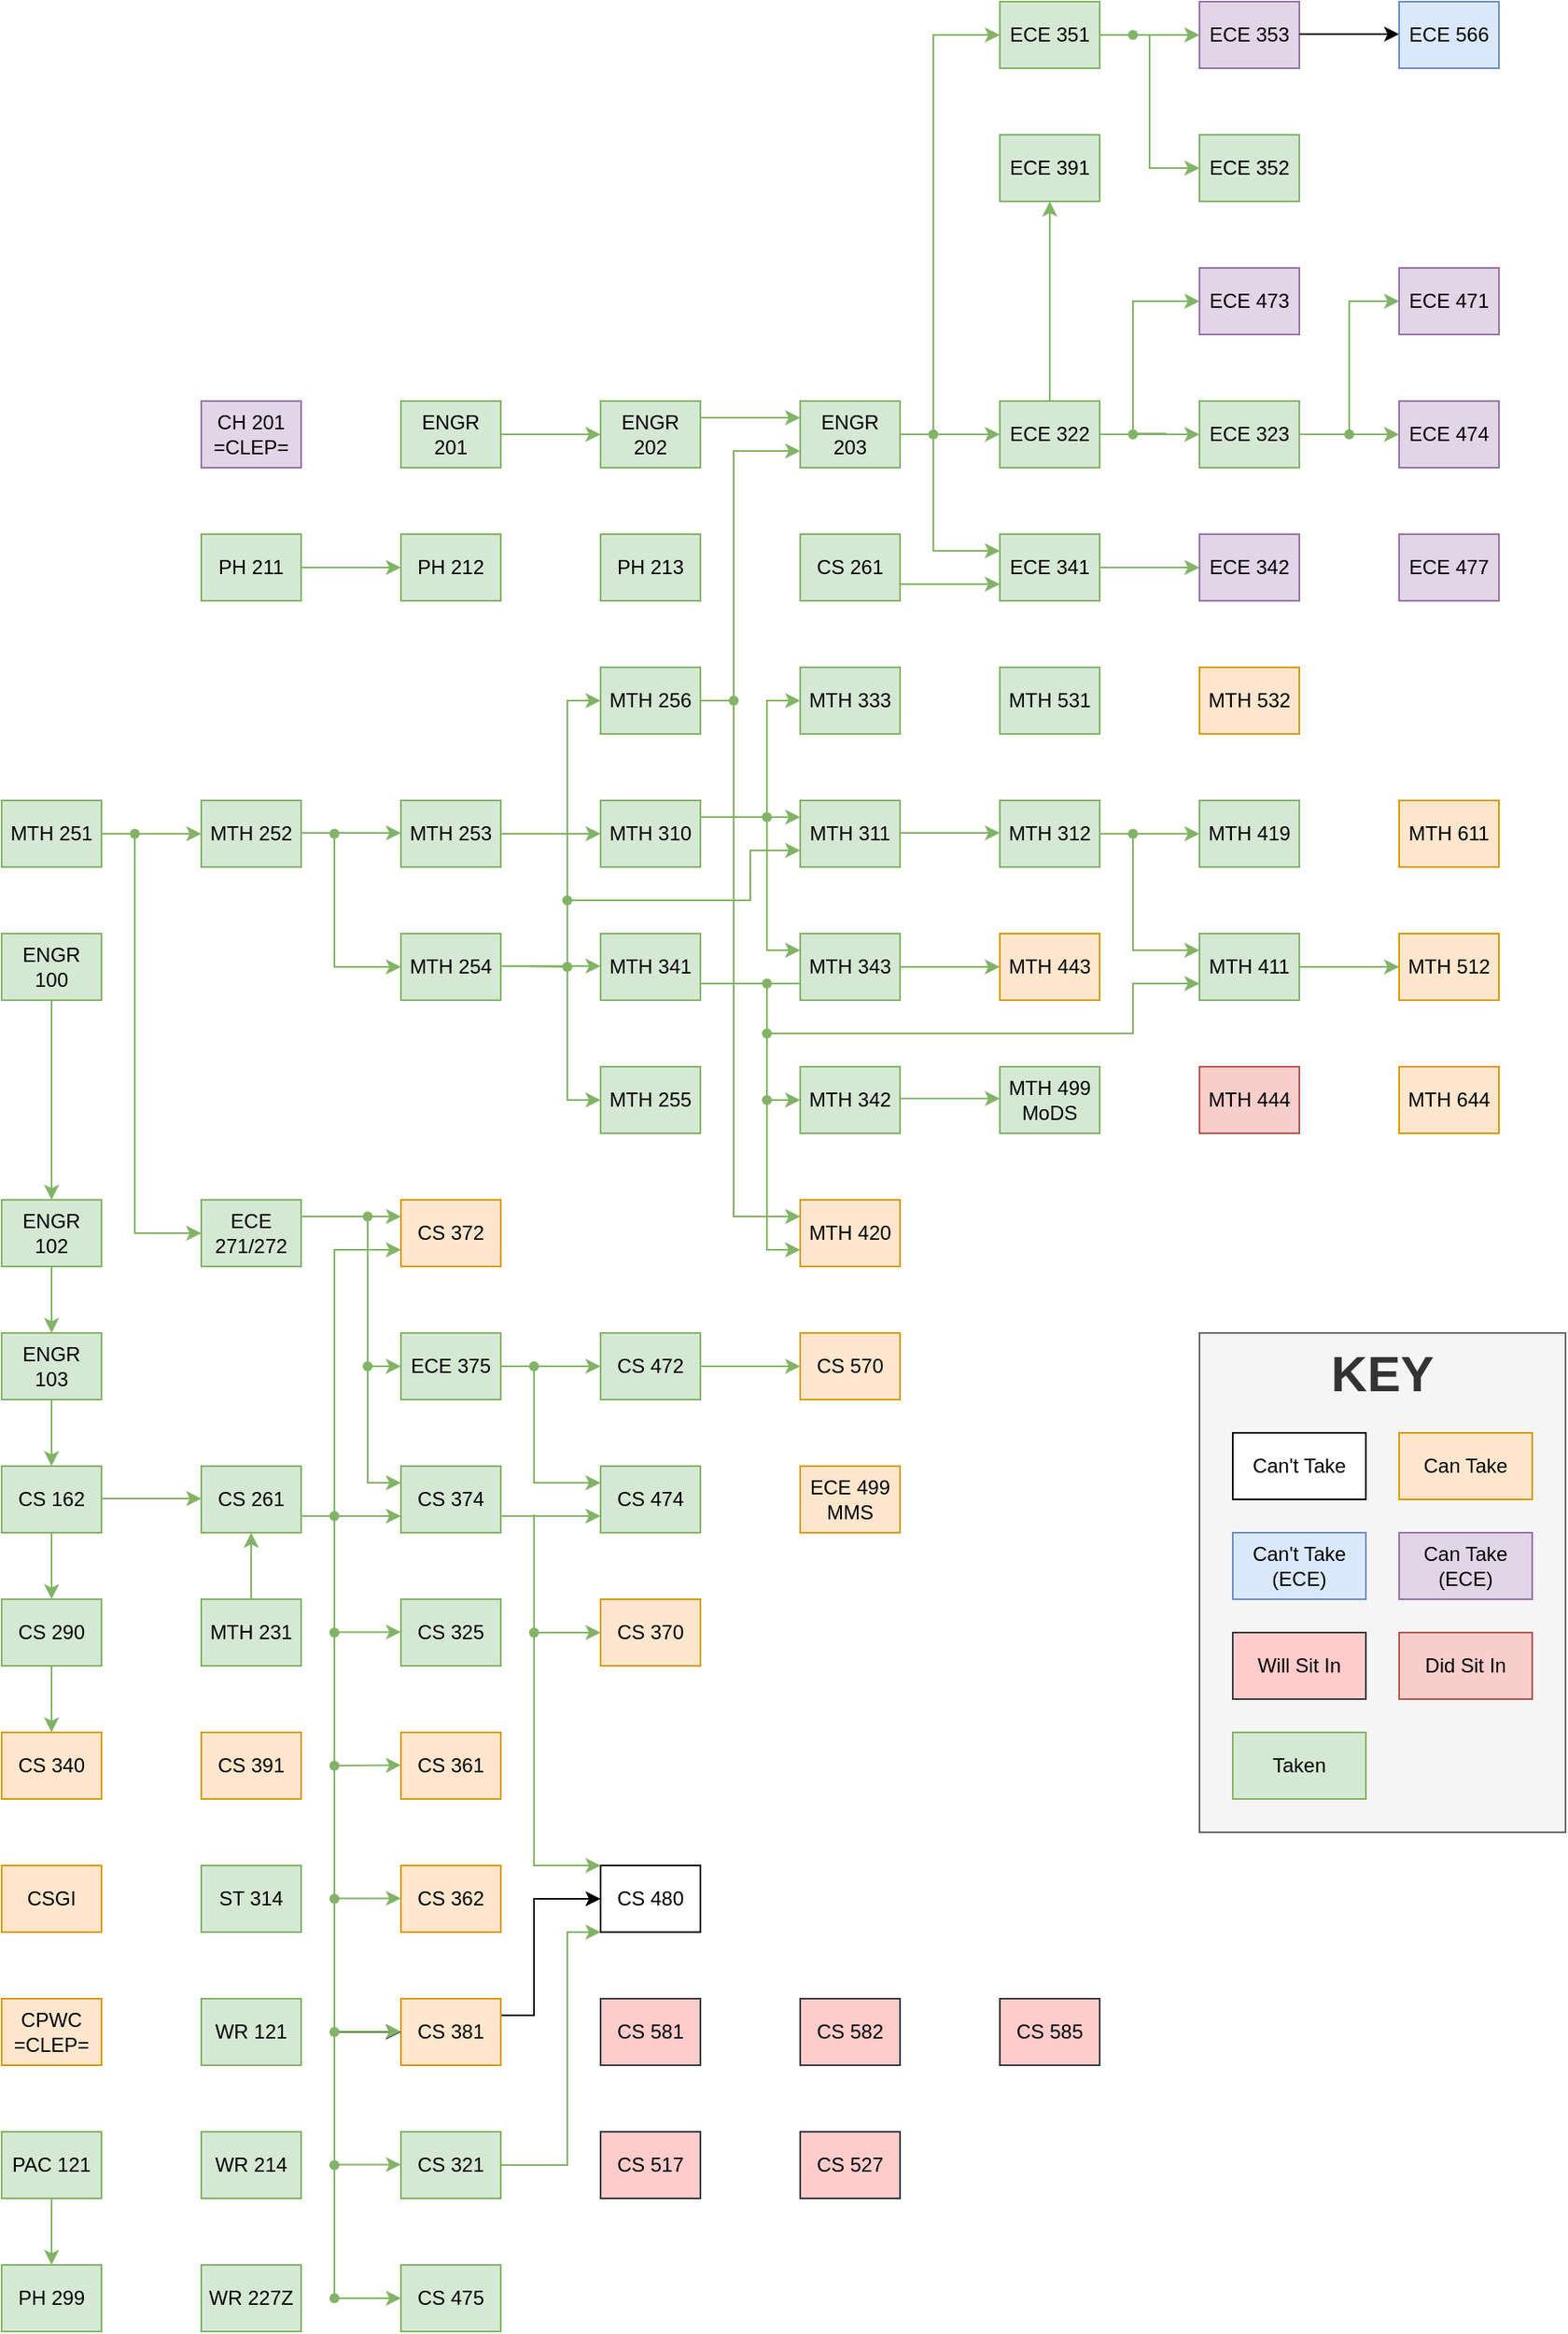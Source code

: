 <mxfile version="28.1.0">
  <diagram name="Page-1" id="l0oU_ryDuvMcpJFFtoJs">
    <mxGraphModel dx="1402" dy="1870" grid="1" gridSize="10" guides="1" tooltips="1" connect="1" arrows="1" fold="1" page="1" pageScale="1" pageWidth="850" pageHeight="1100" math="0" shadow="0">
      <root>
        <mxCell id="0" />
        <mxCell id="1" parent="0" />
        <mxCell id="pHll5_dqEuGhhgP8Clkl-1" value="" style="edgeStyle=orthogonalEdgeStyle;rounded=0;orthogonalLoop=1;jettySize=auto;html=1;fillColor=#d5e8d4;strokeColor=#82b366;" parent="1" source="pHll5_dqEuGhhgP8Clkl-2" target="pHll5_dqEuGhhgP8Clkl-41" edge="1">
          <mxGeometry relative="1" as="geometry" />
        </mxCell>
        <mxCell id="pHll5_dqEuGhhgP8Clkl-2" value="CS 162" style="rounded=0;whiteSpace=wrap;html=1;fillColor=#d5e8d4;strokeColor=#82b366;" parent="1" vertex="1">
          <mxGeometry x="120" y="560" width="60" height="40" as="geometry" />
        </mxCell>
        <mxCell id="iYZ-YPoj_P_hw6EcaEx9-25" style="edgeStyle=orthogonalEdgeStyle;rounded=0;orthogonalLoop=1;jettySize=auto;html=1;exitX=1;exitY=0.25;exitDx=0;exitDy=0;entryX=0;entryY=0.25;entryDx=0;entryDy=0;fillColor=#d5e8d4;strokeColor=#82b366;" parent="1" source="pHll5_dqEuGhhgP8Clkl-4" target="pHll5_dqEuGhhgP8Clkl-59" edge="1">
          <mxGeometry relative="1" as="geometry">
            <mxPoint x="310" y="370" as="targetPoint" />
            <Array as="points">
              <mxPoint x="310" y="410" />
              <mxPoint x="310" y="410" />
            </Array>
          </mxGeometry>
        </mxCell>
        <mxCell id="pHll5_dqEuGhhgP8Clkl-4" value="ECE 271/272" style="rounded=0;whiteSpace=wrap;html=1;fillColor=#d5e8d4;strokeColor=#82b366;" parent="1" vertex="1">
          <mxGeometry x="240" y="400" width="60" height="40" as="geometry" />
        </mxCell>
        <mxCell id="pHll5_dqEuGhhgP8Clkl-5" value="MTH 253" style="rounded=0;whiteSpace=wrap;html=1;fillColor=#d5e8d4;strokeColor=#82b366;" parent="1" vertex="1">
          <mxGeometry x="360" y="160" width="60" height="40" as="geometry" />
        </mxCell>
        <mxCell id="pHll5_dqEuGhhgP8Clkl-6" value="MTH 252" style="rounded=0;whiteSpace=wrap;html=1;fillColor=#d5e8d4;strokeColor=#82b366;" parent="1" vertex="1">
          <mxGeometry x="240" y="160" width="60" height="40" as="geometry" />
        </mxCell>
        <mxCell id="pHll5_dqEuGhhgP8Clkl-7" value="MTH 251" style="rounded=0;whiteSpace=wrap;html=1;fillColor=#d5e8d4;strokeColor=#82b366;" parent="1" vertex="1">
          <mxGeometry x="120" y="160" width="60" height="40" as="geometry" />
        </mxCell>
        <mxCell id="pHll5_dqEuGhhgP8Clkl-8" value="MTH 254" style="rounded=0;whiteSpace=wrap;html=1;fillColor=#d5e8d4;strokeColor=#82b366;" parent="1" vertex="1">
          <mxGeometry x="360" y="240" width="60" height="40" as="geometry" />
        </mxCell>
        <mxCell id="pHll5_dqEuGhhgP8Clkl-9" value="MTH 255" style="rounded=0;whiteSpace=wrap;html=1;fillColor=#d5e8d4;strokeColor=#82b366;" parent="1" vertex="1">
          <mxGeometry x="480" y="320" width="60" height="40" as="geometry" />
        </mxCell>
        <mxCell id="pHll5_dqEuGhhgP8Clkl-10" value="" style="edgeStyle=orthogonalEdgeStyle;rounded=0;orthogonalLoop=1;jettySize=auto;html=1;fillColor=#d5e8d4;strokeColor=#82b366;" parent="1" source="pHll5_dqEuGhhgP8Clkl-11" target="pHll5_dqEuGhhgP8Clkl-95" edge="1">
          <mxGeometry relative="1" as="geometry" />
        </mxCell>
        <mxCell id="pHll5_dqEuGhhgP8Clkl-11" value="&lt;div&gt;PH 211&lt;/div&gt;" style="rounded=0;whiteSpace=wrap;html=1;fillColor=#d5e8d4;strokeColor=#82b366;" parent="1" vertex="1">
          <mxGeometry x="240" width="60" height="40" as="geometry" />
        </mxCell>
        <mxCell id="pHll5_dqEuGhhgP8Clkl-12" value="&lt;div&gt;MTH 311&lt;/div&gt;" style="rounded=0;whiteSpace=wrap;html=1;fillColor=#d5e8d4;strokeColor=#82b366;" parent="1" vertex="1">
          <mxGeometry x="600" y="160" width="60" height="40" as="geometry" />
        </mxCell>
        <mxCell id="pHll5_dqEuGhhgP8Clkl-13" value="MTH 310" style="rounded=0;whiteSpace=wrap;html=1;fillColor=#d5e8d4;strokeColor=#82b366;" parent="1" vertex="1">
          <mxGeometry x="480" y="160" width="60" height="40" as="geometry" />
        </mxCell>
        <mxCell id="pHll5_dqEuGhhgP8Clkl-14" value="" style="edgeStyle=orthogonalEdgeStyle;rounded=0;orthogonalLoop=1;jettySize=auto;html=1;strokeColor=#82B366;exitX=1;exitY=0.5;exitDx=0;exitDy=0;" parent="1" source="pHll5_dqEuGhhgP8Clkl-16" target="pHll5_dqEuGhhgP8Clkl-74" edge="1">
          <mxGeometry relative="1" as="geometry">
            <Array as="points">
              <mxPoint x="800" y="180" />
              <mxPoint x="800" y="250" />
            </Array>
          </mxGeometry>
        </mxCell>
        <mxCell id="3y0I9gLtBBAWx4bMKy_n-2" style="edgeStyle=orthogonalEdgeStyle;rounded=0;orthogonalLoop=1;jettySize=auto;html=1;entryX=0;entryY=0.5;entryDx=0;entryDy=0;fillColor=#d5e8d4;strokeColor=#82b366;" parent="1" source="3y0I9gLtBBAWx4bMKy_n-3" target="3y0I9gLtBBAWx4bMKy_n-1" edge="1">
          <mxGeometry relative="1" as="geometry">
            <mxPoint x="780" y="180" as="sourcePoint" />
          </mxGeometry>
        </mxCell>
        <mxCell id="pHll5_dqEuGhhgP8Clkl-16" value="&lt;div&gt;MTH 312&lt;/div&gt;" style="rounded=0;whiteSpace=wrap;html=1;fillColor=#D5E8D4;strokeColor=#82B366;" parent="1" vertex="1">
          <mxGeometry x="720" y="160" width="60" height="40" as="geometry" />
        </mxCell>
        <mxCell id="pHll5_dqEuGhhgP8Clkl-17" value="" style="endArrow=classic;html=1;rounded=0;exitX=1;exitY=0.5;exitDx=0;exitDy=0;entryX=0;entryY=0.5;entryDx=0;entryDy=0;fillColor=#d5e8d4;strokeColor=#82b366;" parent="1" source="pHll5_dqEuGhhgP8Clkl-7" target="pHll5_dqEuGhhgP8Clkl-6" edge="1">
          <mxGeometry width="50" height="50" relative="1" as="geometry">
            <mxPoint x="430" y="280" as="sourcePoint" />
            <mxPoint x="480" y="230" as="targetPoint" />
          </mxGeometry>
        </mxCell>
        <mxCell id="pHll5_dqEuGhhgP8Clkl-18" value="" style="endArrow=classic;html=1;rounded=0;exitX=1;exitY=0.5;exitDx=0;exitDy=0;entryX=0;entryY=0.5;entryDx=0;entryDy=0;fillColor=#d5e8d4;strokeColor=#82b366;" parent="1" edge="1">
          <mxGeometry width="50" height="50" relative="1" as="geometry">
            <mxPoint x="300" y="179.55" as="sourcePoint" />
            <mxPoint x="360" y="179.55" as="targetPoint" />
          </mxGeometry>
        </mxCell>
        <mxCell id="pHll5_dqEuGhhgP8Clkl-19" value="" style="endArrow=classic;html=1;rounded=0;entryX=0;entryY=0.5;entryDx=0;entryDy=0;fillColor=#d5e8d4;strokeColor=#82b366;" parent="1" source="pHll5_dqEuGhhgP8Clkl-133" target="pHll5_dqEuGhhgP8Clkl-8" edge="1">
          <mxGeometry width="50" height="50" relative="1" as="geometry">
            <mxPoint x="320" y="180" as="sourcePoint" />
            <mxPoint x="260" y="200" as="targetPoint" />
            <Array as="points">
              <mxPoint x="320" y="260" />
            </Array>
          </mxGeometry>
        </mxCell>
        <mxCell id="pHll5_dqEuGhhgP8Clkl-20" value="" style="endArrow=classic;html=1;rounded=0;exitX=1;exitY=0.5;exitDx=0;exitDy=0;entryX=0;entryY=0.5;entryDx=0;entryDy=0;fillColor=#d5e8d4;strokeColor=#82b366;" parent="1" target="pHll5_dqEuGhhgP8Clkl-9" edge="1">
          <mxGeometry width="50" height="50" relative="1" as="geometry">
            <mxPoint x="420" y="259.55" as="sourcePoint" />
            <mxPoint x="480" y="259.55" as="targetPoint" />
            <Array as="points">
              <mxPoint x="460" y="260" />
              <mxPoint x="460" y="340" />
            </Array>
          </mxGeometry>
        </mxCell>
        <mxCell id="pHll5_dqEuGhhgP8Clkl-21" value="" style="endArrow=classic;html=1;rounded=0;exitX=1;exitY=0.5;exitDx=0;exitDy=0;entryX=0;entryY=0.5;entryDx=0;entryDy=0;fillColor=#d5e8d4;strokeColor=#82b366;" parent="1" source="pHll5_dqEuGhhgP8Clkl-5" target="pHll5_dqEuGhhgP8Clkl-13" edge="1">
          <mxGeometry width="50" height="50" relative="1" as="geometry">
            <mxPoint x="390" y="159.09" as="sourcePoint" />
            <mxPoint x="450" y="159.09" as="targetPoint" />
          </mxGeometry>
        </mxCell>
        <mxCell id="pHll5_dqEuGhhgP8Clkl-22" value="" style="endArrow=classic;html=1;rounded=0;exitDx=0;exitDy=0;entryX=0;entryY=0.25;entryDx=0;entryDy=0;fillColor=#d5e8d4;strokeColor=#82b366;" parent="1" source="pHll5_dqEuGhhgP8Clkl-139" target="pHll5_dqEuGhhgP8Clkl-12" edge="1">
          <mxGeometry width="50" height="50" relative="1" as="geometry">
            <mxPoint x="540" y="169.55" as="sourcePoint" />
            <mxPoint x="600" y="169.55" as="targetPoint" />
          </mxGeometry>
        </mxCell>
        <mxCell id="pHll5_dqEuGhhgP8Clkl-24" value="" style="endArrow=classic;html=1;rounded=0;exitX=1;exitY=0.5;exitDx=0;exitDy=0;entryX=0;entryY=0.5;entryDx=0;entryDy=0;fillColor=#d5e8d4;strokeColor=#82b366;" parent="1" edge="1">
          <mxGeometry width="50" height="50" relative="1" as="geometry">
            <mxPoint x="660" y="179.55" as="sourcePoint" />
            <mxPoint x="720" y="179.55" as="targetPoint" />
          </mxGeometry>
        </mxCell>
        <mxCell id="pHll5_dqEuGhhgP8Clkl-25" value="MTH 341" style="rounded=0;whiteSpace=wrap;html=1;fillColor=#d5e8d4;strokeColor=#82b366;" parent="1" vertex="1">
          <mxGeometry x="480" y="240" width="60" height="40" as="geometry" />
        </mxCell>
        <mxCell id="pHll5_dqEuGhhgP8Clkl-26" value="MTH 342" style="rounded=0;whiteSpace=wrap;html=1;fillColor=#d5e8d4;strokeColor=#82b366;" parent="1" vertex="1">
          <mxGeometry x="600" y="320" width="60" height="40" as="geometry" />
        </mxCell>
        <mxCell id="pHll5_dqEuGhhgP8Clkl-28" value="" style="endArrow=classic;html=1;rounded=0;exitX=1;exitY=0.5;exitDx=0;exitDy=0;entryX=0;entryY=0.5;entryDx=0;entryDy=0;fillColor=#d5e8d4;strokeColor=#82b366;" parent="1" edge="1">
          <mxGeometry width="50" height="50" relative="1" as="geometry">
            <mxPoint x="420" y="259.55" as="sourcePoint" />
            <mxPoint x="480" y="259.55" as="targetPoint" />
          </mxGeometry>
        </mxCell>
        <mxCell id="pHll5_dqEuGhhgP8Clkl-29" value="" style="endArrow=classic;html=1;rounded=0;entryX=0;entryY=0.75;entryDx=0;entryDy=0;fillColor=#d5e8d4;strokeColor=#82b366;" parent="1" edge="1">
          <mxGeometry width="50" height="50" relative="1" as="geometry">
            <mxPoint x="580" y="270" as="sourcePoint" />
            <mxPoint x="640.0" y="270" as="targetPoint" />
            <Array as="points">
              <mxPoint x="580" y="270" />
            </Array>
          </mxGeometry>
        </mxCell>
        <mxCell id="pHll5_dqEuGhhgP8Clkl-31" value="" style="endArrow=classic;html=1;rounded=0;entryX=0;entryY=0.25;entryDx=0;entryDy=0;fillColor=#d5e8d4;strokeColor=#82b366;" parent="1" source="pHll5_dqEuGhhgP8Clkl-139" target="vff2z59Xqu5uFpUDsONl-1" edge="1">
          <mxGeometry width="50" height="50" relative="1" as="geometry">
            <mxPoint x="540" y="190" as="sourcePoint" />
            <mxPoint x="640.0" y="260.45" as="targetPoint" />
            <Array as="points">
              <mxPoint x="580" y="190.45" />
              <mxPoint x="580" y="250" />
            </Array>
          </mxGeometry>
        </mxCell>
        <mxCell id="pHll5_dqEuGhhgP8Clkl-32" value="" style="endArrow=classic;html=1;rounded=0;exitX=1;exitY=0.25;exitDx=0;exitDy=0;entryX=0;entryY=0.5;entryDx=0;entryDy=0;fillColor=#d5e8d4;strokeColor=#82b366;" parent="1" source="pHll5_dqEuGhhgP8Clkl-13" target="pHll5_dqEuGhhgP8Clkl-33" edge="1">
          <mxGeometry width="50" height="50" relative="1" as="geometry">
            <mxPoint x="540" y="99.55" as="sourcePoint" />
            <mxPoint x="600" y="99.55" as="targetPoint" />
            <Array as="points">
              <mxPoint x="580" y="170" />
              <mxPoint x="580" y="100" />
            </Array>
          </mxGeometry>
        </mxCell>
        <mxCell id="pHll5_dqEuGhhgP8Clkl-33" value="MTH 333" style="rounded=0;whiteSpace=wrap;html=1;fillColor=#d5e8d4;strokeColor=#82b366;" parent="1" vertex="1">
          <mxGeometry x="600" y="80" width="60" height="40" as="geometry" />
        </mxCell>
        <mxCell id="pHll5_dqEuGhhgP8Clkl-34" value="ENGR 100" style="rounded=0;whiteSpace=wrap;html=1;fillColor=#d5e8d4;strokeColor=#82b366;" parent="1" vertex="1">
          <mxGeometry x="120" y="240" width="60" height="40" as="geometry" />
        </mxCell>
        <mxCell id="pHll5_dqEuGhhgP8Clkl-35" value="ENGR 102" style="rounded=0;whiteSpace=wrap;html=1;fillColor=#d5e8d4;strokeColor=#82b366;" parent="1" vertex="1">
          <mxGeometry x="120" y="400" width="60" height="40" as="geometry" />
        </mxCell>
        <mxCell id="pHll5_dqEuGhhgP8Clkl-36" value="ENGR 103" style="rounded=0;whiteSpace=wrap;html=1;fillColor=#D5E8D4;strokeColor=#82B366;" parent="1" vertex="1">
          <mxGeometry x="120" y="480" width="60" height="40" as="geometry" />
        </mxCell>
        <mxCell id="pHll5_dqEuGhhgP8Clkl-37" value="" style="endArrow=classic;html=1;rounded=0;exitX=0.5;exitY=1;exitDx=0;exitDy=0;entryX=0.5;entryY=0;entryDx=0;entryDy=0;fillColor=#d5e8d4;strokeColor=#82b366;" parent="1" source="pHll5_dqEuGhhgP8Clkl-34" target="pHll5_dqEuGhhgP8Clkl-35" edge="1">
          <mxGeometry width="50" height="50" relative="1" as="geometry">
            <mxPoint x="240" y="330" as="sourcePoint" />
            <mxPoint x="290" y="280" as="targetPoint" />
          </mxGeometry>
        </mxCell>
        <mxCell id="pHll5_dqEuGhhgP8Clkl-38" value="" style="endArrow=classic;html=1;rounded=0;exitX=0.5;exitY=1;exitDx=0;exitDy=0;entryX=0.5;entryY=0;entryDx=0;entryDy=0;fillColor=#d5e8d4;strokeColor=#82b366;" parent="1" source="pHll5_dqEuGhhgP8Clkl-35" target="pHll5_dqEuGhhgP8Clkl-36" edge="1">
          <mxGeometry width="50" height="50" relative="1" as="geometry">
            <mxPoint x="180" y="410" as="sourcePoint" />
            <mxPoint x="180" y="450" as="targetPoint" />
          </mxGeometry>
        </mxCell>
        <mxCell id="pHll5_dqEuGhhgP8Clkl-39" value="" style="endArrow=classic;html=1;rounded=0;exitX=0.5;exitY=1;exitDx=0;exitDy=0;entryX=0.5;entryY=0;entryDx=0;entryDy=0;fillColor=#d5e8d4;strokeColor=#82b366;" parent="1" source="pHll5_dqEuGhhgP8Clkl-36" target="pHll5_dqEuGhhgP8Clkl-2" edge="1">
          <mxGeometry width="50" height="50" relative="1" as="geometry">
            <mxPoint x="180" y="500" as="sourcePoint" />
            <mxPoint x="180" y="540" as="targetPoint" />
          </mxGeometry>
        </mxCell>
        <mxCell id="pHll5_dqEuGhhgP8Clkl-40" value="" style="edgeStyle=orthogonalEdgeStyle;rounded=0;orthogonalLoop=1;jettySize=auto;html=1;fillColor=#d5e8d4;strokeColor=#82b366;" parent="1" source="pHll5_dqEuGhhgP8Clkl-41" target="pHll5_dqEuGhhgP8Clkl-47" edge="1">
          <mxGeometry relative="1" as="geometry" />
        </mxCell>
        <mxCell id="pHll5_dqEuGhhgP8Clkl-41" value="CS 290" style="rounded=0;whiteSpace=wrap;html=1;fillColor=#d5e8d4;strokeColor=#82b366;" parent="1" vertex="1">
          <mxGeometry x="120" y="640" width="60" height="40" as="geometry" />
        </mxCell>
        <mxCell id="pHll5_dqEuGhhgP8Clkl-42" value="CS 261" style="rounded=0;whiteSpace=wrap;html=1;fillColor=#d5e8d4;strokeColor=#82b366;" parent="1" vertex="1">
          <mxGeometry x="240" y="560" width="60" height="40" as="geometry" />
        </mxCell>
        <mxCell id="pHll5_dqEuGhhgP8Clkl-43" value="" style="endArrow=classic;html=1;rounded=0;exitX=0.5;exitY=1;exitDx=0;exitDy=0;entryX=0;entryY=0.5;entryDx=0;entryDy=0;fillColor=#d5e8d4;strokeColor=#82b366;" parent="1" edge="1">
          <mxGeometry width="50" height="50" relative="1" as="geometry">
            <mxPoint x="180" y="579.55" as="sourcePoint" />
            <mxPoint x="240" y="579.55" as="targetPoint" />
          </mxGeometry>
        </mxCell>
        <mxCell id="pHll5_dqEuGhhgP8Clkl-44" value="" style="endArrow=classic;html=1;rounded=0;exitDx=0;exitDy=0;entryX=0;entryY=0.5;entryDx=0;entryDy=0;fillColor=#d5e8d4;strokeColor=#82b366;" parent="1" source="pHll5_dqEuGhhgP8Clkl-140" target="pHll5_dqEuGhhgP8Clkl-4" edge="1">
          <mxGeometry width="50" height="50" relative="1" as="geometry">
            <mxPoint x="180" y="179.55" as="sourcePoint" />
            <mxPoint x="240" y="179.55" as="targetPoint" />
            <Array as="points">
              <mxPoint x="200" y="180" />
              <mxPoint x="200" y="420" />
            </Array>
          </mxGeometry>
        </mxCell>
        <mxCell id="pHll5_dqEuGhhgP8Clkl-45" value="ECE 375" style="rounded=0;whiteSpace=wrap;html=1;fillColor=#D5E8D4;strokeColor=#82B366;" parent="1" vertex="1">
          <mxGeometry x="360" y="480" width="60" height="40" as="geometry" />
        </mxCell>
        <mxCell id="pHll5_dqEuGhhgP8Clkl-46" value="MTH 231" style="rounded=0;whiteSpace=wrap;html=1;fillColor=#d5e8d4;strokeColor=#82b366;" parent="1" vertex="1">
          <mxGeometry x="240" y="640" width="60" height="40" as="geometry" />
        </mxCell>
        <mxCell id="pHll5_dqEuGhhgP8Clkl-47" value="&lt;div&gt;CS 340&lt;/div&gt;" style="rounded=0;whiteSpace=wrap;html=1;fillColor=#ffe6cc;strokeColor=#d79b00;" parent="1" vertex="1">
          <mxGeometry x="120" y="720" width="60" height="40" as="geometry" />
        </mxCell>
        <mxCell id="pHll5_dqEuGhhgP8Clkl-48" value="&lt;div&gt;CS 325&lt;/div&gt;" style="rounded=0;whiteSpace=wrap;html=1;fillColor=#D5E8D4;strokeColor=#82B366;" parent="1" vertex="1">
          <mxGeometry x="360" y="640" width="60" height="40" as="geometry" />
        </mxCell>
        <mxCell id="pHll5_dqEuGhhgP8Clkl-49" value="" style="edgeStyle=orthogonalEdgeStyle;rounded=0;orthogonalLoop=1;jettySize=auto;html=1;fillColor=#d5e8d4;strokeColor=#82b366;" parent="1" source="pHll5_dqEuGhhgP8Clkl-50" target="pHll5_dqEuGhhgP8Clkl-55" edge="1">
          <mxGeometry relative="1" as="geometry">
            <Array as="points">
              <mxPoint x="470" y="590" />
              <mxPoint x="470" y="590" />
            </Array>
          </mxGeometry>
        </mxCell>
        <mxCell id="pHll5_dqEuGhhgP8Clkl-50" value="&lt;div&gt;CS 374&lt;/div&gt;" style="rounded=0;whiteSpace=wrap;html=1;fillColor=#d5e8d4;strokeColor=#82b366;" parent="1" vertex="1">
          <mxGeometry x="360" y="560" width="60" height="40" as="geometry" />
        </mxCell>
        <mxCell id="pHll5_dqEuGhhgP8Clkl-52" value="" style="endArrow=classic;html=1;rounded=0;entryX=0;entryY=0.75;entryDx=0;entryDy=0;fillColor=#d5e8d4;strokeColor=#82b366;" parent="1" target="pHll5_dqEuGhhgP8Clkl-50" edge="1">
          <mxGeometry width="50" height="50" relative="1" as="geometry">
            <mxPoint x="300" y="590" as="sourcePoint" />
            <mxPoint x="580" y="490" as="targetPoint" />
            <Array as="points">
              <mxPoint x="340" y="590" />
            </Array>
          </mxGeometry>
        </mxCell>
        <mxCell id="pHll5_dqEuGhhgP8Clkl-53" value="&lt;div&gt;CS 361&lt;/div&gt;" style="rounded=0;whiteSpace=wrap;html=1;fillColor=#ffe6cc;strokeColor=#d79b00;" parent="1" vertex="1">
          <mxGeometry x="360" y="720" width="60" height="40" as="geometry" />
        </mxCell>
        <mxCell id="pHll5_dqEuGhhgP8Clkl-54" value="&lt;div&gt;CS 362&lt;/div&gt;" style="rounded=0;whiteSpace=wrap;html=1;fillColor=#ffe6cc;strokeColor=#d79b00;" parent="1" vertex="1">
          <mxGeometry x="360" y="800" width="60" height="40" as="geometry" />
        </mxCell>
        <mxCell id="pHll5_dqEuGhhgP8Clkl-55" value="CS 474" style="whiteSpace=wrap;html=1;rounded=0;fillColor=#d5e8d4;strokeColor=#82b366;" parent="1" vertex="1">
          <mxGeometry x="480" y="560" width="60" height="40" as="geometry" />
        </mxCell>
        <mxCell id="pHll5_dqEuGhhgP8Clkl-57" value="" style="endArrow=classic;html=1;rounded=0;exitX=0.5;exitY=0;exitDx=0;exitDy=0;entryX=0.5;entryY=1;entryDx=0;entryDy=0;fillColor=#d5e8d4;strokeColor=#82b366;" parent="1" source="pHll5_dqEuGhhgP8Clkl-46" target="pHll5_dqEuGhhgP8Clkl-42" edge="1">
          <mxGeometry width="50" height="50" relative="1" as="geometry">
            <mxPoint x="420" y="630" as="sourcePoint" />
            <mxPoint x="470" y="580" as="targetPoint" />
          </mxGeometry>
        </mxCell>
        <mxCell id="pHll5_dqEuGhhgP8Clkl-59" value="&lt;div&gt;CS 372&lt;/div&gt;" style="rounded=0;whiteSpace=wrap;html=1;fillColor=#ffe6cc;strokeColor=#d79b00;" parent="1" vertex="1">
          <mxGeometry x="360" y="400" width="60" height="40" as="geometry" />
        </mxCell>
        <mxCell id="pHll5_dqEuGhhgP8Clkl-60" value="" style="endArrow=classic;html=1;rounded=0;entryX=0;entryY=0.75;entryDx=0;entryDy=0;fillColor=#d5e8d4;strokeColor=#82b366;" parent="1" target="pHll5_dqEuGhhgP8Clkl-59" edge="1">
          <mxGeometry width="50" height="50" relative="1" as="geometry">
            <mxPoint x="320" y="590" as="sourcePoint" />
            <mxPoint x="360" y="590" as="targetPoint" />
            <Array as="points">
              <mxPoint x="320" y="510" />
              <mxPoint x="320" y="430" />
            </Array>
          </mxGeometry>
        </mxCell>
        <mxCell id="pHll5_dqEuGhhgP8Clkl-61" value="" style="edgeStyle=orthogonalEdgeStyle;rounded=0;orthogonalLoop=1;jettySize=auto;html=1;" parent="1" source="pHll5_dqEuGhhgP8Clkl-62" target="pHll5_dqEuGhhgP8Clkl-71" edge="1">
          <mxGeometry relative="1" as="geometry">
            <Array as="points">
              <mxPoint x="440" y="890" />
              <mxPoint x="440" y="820" />
            </Array>
          </mxGeometry>
        </mxCell>
        <mxCell id="pHll5_dqEuGhhgP8Clkl-62" value="&lt;div&gt;CS 381&lt;/div&gt;" style="rounded=0;whiteSpace=wrap;html=1;fillColor=#ffe6cc;strokeColor=#d79b00;" parent="1" vertex="1">
          <mxGeometry x="360" y="880" width="60" height="40" as="geometry" />
        </mxCell>
        <mxCell id="pHll5_dqEuGhhgP8Clkl-63" value="&lt;div&gt;CS 391&lt;/div&gt;" style="rounded=0;whiteSpace=wrap;html=1;fillColor=#ffe6cc;strokeColor=#d79b00;" parent="1" vertex="1">
          <mxGeometry x="240" y="720" width="60" height="40" as="geometry" />
        </mxCell>
        <mxCell id="pHll5_dqEuGhhgP8Clkl-64" value="&lt;div&gt;ST 314&lt;br&gt;&lt;/div&gt;" style="rounded=0;whiteSpace=wrap;html=1;fillColor=#d5e8d4;strokeColor=#82b366;" parent="1" vertex="1">
          <mxGeometry x="240" y="800" width="60" height="40" as="geometry" />
        </mxCell>
        <mxCell id="pHll5_dqEuGhhgP8Clkl-65" value="WR 121" style="rounded=0;whiteSpace=wrap;html=1;fillColor=#d5e8d4;strokeColor=#82b366;" parent="1" vertex="1">
          <mxGeometry x="240" y="880" width="60" height="40" as="geometry" />
        </mxCell>
        <mxCell id="pHll5_dqEuGhhgP8Clkl-66" value="&lt;div&gt;CS 321&lt;/div&gt;" style="rounded=0;whiteSpace=wrap;html=1;fillColor=#d5e8d4;strokeColor=#82b366;" parent="1" vertex="1">
          <mxGeometry x="360" y="960" width="60" height="40" as="geometry" />
        </mxCell>
        <mxCell id="pHll5_dqEuGhhgP8Clkl-67" value="CS 370" style="whiteSpace=wrap;html=1;rounded=0;fillColor=#ffe6cc;strokeColor=#d79b00;" parent="1" vertex="1">
          <mxGeometry x="480" y="640" width="60" height="40" as="geometry" />
        </mxCell>
        <mxCell id="daSiZoFIKa-qaUZPSzsP-2" value="" style="edgeStyle=orthogonalEdgeStyle;rounded=0;orthogonalLoop=1;jettySize=auto;html=1;fillColor=#d5e8d4;strokeColor=#82b366;" parent="1" source="pHll5_dqEuGhhgP8Clkl-69" target="daSiZoFIKa-qaUZPSzsP-1" edge="1">
          <mxGeometry relative="1" as="geometry" />
        </mxCell>
        <mxCell id="pHll5_dqEuGhhgP8Clkl-69" value="CS 472" style="whiteSpace=wrap;html=1;rounded=0;fillColor=#d5e8d4;strokeColor=#82b366;" parent="1" vertex="1">
          <mxGeometry x="480" y="480" width="60" height="40" as="geometry" />
        </mxCell>
        <mxCell id="pHll5_dqEuGhhgP8Clkl-70" value="" style="edgeStyle=orthogonalEdgeStyle;rounded=0;orthogonalLoop=1;jettySize=auto;html=1;entryX=0;entryY=0.5;entryDx=0;entryDy=0;exitX=1;exitY=0.5;exitDx=0;exitDy=0;fillColor=#FFE6CC;strokeColor=#82B366;" parent="1" source="pHll5_dqEuGhhgP8Clkl-45" target="pHll5_dqEuGhhgP8Clkl-69" edge="1">
          <mxGeometry relative="1" as="geometry">
            <mxPoint x="420" y="420" as="sourcePoint" />
            <mxPoint x="480" y="570" as="targetPoint" />
            <Array as="points">
              <mxPoint x="430" y="500" />
              <mxPoint x="430" y="500" />
            </Array>
          </mxGeometry>
        </mxCell>
        <mxCell id="pHll5_dqEuGhhgP8Clkl-71" value="&lt;div&gt;CS 480&lt;/div&gt;" style="rounded=0;whiteSpace=wrap;html=1;" parent="1" vertex="1">
          <mxGeometry x="480" y="800" width="60" height="40" as="geometry" />
        </mxCell>
        <mxCell id="pHll5_dqEuGhhgP8Clkl-72" value="" style="edgeStyle=orthogonalEdgeStyle;rounded=0;orthogonalLoop=1;jettySize=auto;html=1;exitX=1;exitY=0.5;exitDx=0;exitDy=0;fillColor=#d5e8d4;strokeColor=#82b366;" parent="1" source="pHll5_dqEuGhhgP8Clkl-66" edge="1">
          <mxGeometry relative="1" as="geometry">
            <mxPoint x="430" y="910" as="sourcePoint" />
            <mxPoint x="480" y="840" as="targetPoint" />
            <Array as="points">
              <mxPoint x="460" y="980" />
              <mxPoint x="460" y="840" />
              <mxPoint x="480" y="840" />
            </Array>
          </mxGeometry>
        </mxCell>
        <mxCell id="pHll5_dqEuGhhgP8Clkl-73" value="" style="edgeStyle=orthogonalEdgeStyle;rounded=0;orthogonalLoop=1;jettySize=auto;html=1;entryX=0;entryY=0;entryDx=0;entryDy=0;fillColor=#d5e8d4;strokeColor=#82b366;" parent="1" source="pHll5_dqEuGhhgP8Clkl-161" target="pHll5_dqEuGhhgP8Clkl-71" edge="1">
          <mxGeometry relative="1" as="geometry">
            <mxPoint x="420" y="589.091" as="sourcePoint" />
            <mxPoint x="490" y="910" as="targetPoint" />
            <Array as="points">
              <mxPoint x="440" y="589" />
              <mxPoint x="440" y="880" />
            </Array>
          </mxGeometry>
        </mxCell>
        <mxCell id="3y0I9gLtBBAWx4bMKy_n-6" value="" style="edgeStyle=orthogonalEdgeStyle;rounded=0;orthogonalLoop=1;jettySize=auto;html=1;fillColor=#d5e8d4;strokeColor=#82b366;" parent="1" source="pHll5_dqEuGhhgP8Clkl-74" target="3y0I9gLtBBAWx4bMKy_n-5" edge="1">
          <mxGeometry relative="1" as="geometry" />
        </mxCell>
        <mxCell id="pHll5_dqEuGhhgP8Clkl-74" value="&lt;div&gt;MTH 411&lt;br&gt;&lt;/div&gt;" style="rounded=0;whiteSpace=wrap;html=1;fillColor=#d5e8d4;strokeColor=#82b366;" parent="1" vertex="1">
          <mxGeometry x="840" y="240" width="60" height="40" as="geometry" />
        </mxCell>
        <mxCell id="pHll5_dqEuGhhgP8Clkl-77" value="" style="edgeStyle=orthogonalEdgeStyle;rounded=0;orthogonalLoop=1;jettySize=auto;html=1;entryX=0;entryY=0.25;entryDx=0;entryDy=0;fillColor=#d5e8d4;strokeColor=#82b366;exitX=1;exitY=0.5;exitDx=0;exitDy=0;" parent="1" source="pHll5_dqEuGhhgP8Clkl-79" target="pHll5_dqEuGhhgP8Clkl-85" edge="1">
          <mxGeometry relative="1" as="geometry">
            <Array as="points">
              <mxPoint x="560" y="100" />
              <mxPoint x="560" y="410" />
            </Array>
          </mxGeometry>
        </mxCell>
        <mxCell id="pHll5_dqEuGhhgP8Clkl-79" value="MTH 256" style="rounded=0;whiteSpace=wrap;html=1;fillColor=#d5e8d4;strokeColor=#82b366;" parent="1" vertex="1">
          <mxGeometry x="480" y="80" width="60" height="40" as="geometry" />
        </mxCell>
        <mxCell id="pHll5_dqEuGhhgP8Clkl-80" value="" style="endArrow=classic;html=1;rounded=0;exitDx=0;exitDy=0;entryX=0;entryY=0.5;entryDx=0;entryDy=0;fillColor=#d5e8d4;strokeColor=#82b366;" parent="1" source="pHll5_dqEuGhhgP8Clkl-135" edge="1">
          <mxGeometry width="50" height="50" relative="1" as="geometry">
            <mxPoint x="420" y="100" as="sourcePoint" />
            <mxPoint x="480" y="100" as="targetPoint" />
            <Array as="points">
              <mxPoint x="460" y="100" />
            </Array>
          </mxGeometry>
        </mxCell>
        <mxCell id="pHll5_dqEuGhhgP8Clkl-85" value="MTH 420" style="rounded=0;whiteSpace=wrap;html=1;fillColor=#ffe6cc;strokeColor=#d79b00;" parent="1" vertex="1">
          <mxGeometry x="600" y="400" width="60" height="40" as="geometry" />
        </mxCell>
        <mxCell id="pHll5_dqEuGhhgP8Clkl-87" value="" style="edgeStyle=orthogonalEdgeStyle;rounded=0;orthogonalLoop=1;jettySize=auto;html=1;fillColor=#d5e8d4;strokeColor=#82b366;" parent="1" source="pHll5_dqEuGhhgP8Clkl-88" target="pHll5_dqEuGhhgP8Clkl-90" edge="1">
          <mxGeometry relative="1" as="geometry" />
        </mxCell>
        <mxCell id="pHll5_dqEuGhhgP8Clkl-88" value="ENGR 201" style="rounded=0;whiteSpace=wrap;html=1;fillColor=#d5e8d4;strokeColor=#82b366;" parent="1" vertex="1">
          <mxGeometry x="360" y="-80" width="60" height="40" as="geometry" />
        </mxCell>
        <mxCell id="pHll5_dqEuGhhgP8Clkl-89" value="" style="edgeStyle=orthogonalEdgeStyle;rounded=0;orthogonalLoop=1;jettySize=auto;html=1;fillColor=#d5e8d4;strokeColor=#82b366;" parent="1" source="pHll5_dqEuGhhgP8Clkl-90" target="pHll5_dqEuGhhgP8Clkl-92" edge="1">
          <mxGeometry relative="1" as="geometry">
            <Array as="points">
              <mxPoint x="560" y="-70" />
              <mxPoint x="560" y="-70" />
            </Array>
          </mxGeometry>
        </mxCell>
        <mxCell id="pHll5_dqEuGhhgP8Clkl-90" value="ENGR 202" style="rounded=0;whiteSpace=wrap;html=1;fillColor=#d5e8d4;strokeColor=#82b366;" parent="1" vertex="1">
          <mxGeometry x="480" y="-80" width="60" height="40" as="geometry" />
        </mxCell>
        <mxCell id="pHll5_dqEuGhhgP8Clkl-91" value="" style="edgeStyle=orthogonalEdgeStyle;rounded=0;orthogonalLoop=1;jettySize=auto;html=1;fillColor=#d5e8d4;strokeColor=#82b366;" parent="1" source="pHll5_dqEuGhhgP8Clkl-92" target="pHll5_dqEuGhhgP8Clkl-99" edge="1">
          <mxGeometry relative="1" as="geometry" />
        </mxCell>
        <mxCell id="pHll5_dqEuGhhgP8Clkl-92" value="ENGR 203" style="rounded=0;whiteSpace=wrap;html=1;fillColor=#d5e8d4;strokeColor=#82b366;" parent="1" vertex="1">
          <mxGeometry x="600" y="-80" width="60" height="40" as="geometry" />
        </mxCell>
        <mxCell id="pHll5_dqEuGhhgP8Clkl-93" value="" style="endArrow=classic;html=1;rounded=0;exitX=1;exitY=0.5;exitDx=0;exitDy=0;entryX=0;entryY=0.75;entryDx=0;entryDy=0;fillColor=#d5e8d4;strokeColor=#82b366;" parent="1" source="pHll5_dqEuGhhgP8Clkl-79" target="pHll5_dqEuGhhgP8Clkl-92" edge="1">
          <mxGeometry width="50" height="50" relative="1" as="geometry">
            <mxPoint x="370" y="140" as="sourcePoint" />
            <mxPoint x="420" y="90" as="targetPoint" />
            <Array as="points">
              <mxPoint x="560" y="100" />
              <mxPoint x="560" y="-50" />
              <mxPoint x="600" y="-50" />
            </Array>
          </mxGeometry>
        </mxCell>
        <mxCell id="pHll5_dqEuGhhgP8Clkl-94" value="&lt;div&gt;CH 201&lt;/div&gt;=CLEP=" style="rounded=0;whiteSpace=wrap;html=1;fillColor=#e1d5e7;strokeColor=#9673a6;" parent="1" vertex="1">
          <mxGeometry x="240" y="-80" width="60" height="40" as="geometry" />
        </mxCell>
        <mxCell id="pHll5_dqEuGhhgP8Clkl-95" value="PH 212" style="rounded=0;whiteSpace=wrap;html=1;fillColor=#d5e8d4;strokeColor=#82b366;" parent="1" vertex="1">
          <mxGeometry x="360" width="60" height="40" as="geometry" />
        </mxCell>
        <mxCell id="pHll5_dqEuGhhgP8Clkl-96" value="PH 213" style="rounded=0;whiteSpace=wrap;html=1;fillColor=#d5e8d4;strokeColor=#82b366;" parent="1" vertex="1">
          <mxGeometry x="480" width="60" height="40" as="geometry" />
        </mxCell>
        <mxCell id="pHll5_dqEuGhhgP8Clkl-97" value="" style="edgeStyle=orthogonalEdgeStyle;rounded=0;orthogonalLoop=1;jettySize=auto;html=1;strokeColor=#82B366;" parent="1" source="pHll5_dqEuGhhgP8Clkl-99" target="pHll5_dqEuGhhgP8Clkl-102" edge="1">
          <mxGeometry relative="1" as="geometry" />
        </mxCell>
        <mxCell id="pHll5_dqEuGhhgP8Clkl-98" value="" style="edgeStyle=orthogonalEdgeStyle;rounded=0;orthogonalLoop=1;jettySize=auto;html=1;strokeColor=#82B366;" parent="1" source="pHll5_dqEuGhhgP8Clkl-99" target="pHll5_dqEuGhhgP8Clkl-113" edge="1">
          <mxGeometry relative="1" as="geometry" />
        </mxCell>
        <mxCell id="pHll5_dqEuGhhgP8Clkl-99" value="ECE 322" style="rounded=0;whiteSpace=wrap;html=1;fillColor=#D5E8D4;strokeColor=#82B366;" parent="1" vertex="1">
          <mxGeometry x="720" y="-80" width="60" height="40" as="geometry" />
        </mxCell>
        <mxCell id="pHll5_dqEuGhhgP8Clkl-101" value="" style="edgeStyle=orthogonalEdgeStyle;rounded=0;orthogonalLoop=1;jettySize=auto;html=1;fillColor=#d5e8d4;strokeColor=#82b366;" parent="1" source="pHll5_dqEuGhhgP8Clkl-164" target="pHll5_dqEuGhhgP8Clkl-119" edge="1">
          <mxGeometry relative="1" as="geometry">
            <Array as="points">
              <mxPoint x="950" y="-60" />
              <mxPoint x="950" y="-60" />
            </Array>
          </mxGeometry>
        </mxCell>
        <mxCell id="pHll5_dqEuGhhgP8Clkl-102" value="ECE 323" style="rounded=0;whiteSpace=wrap;html=1;fillColor=#d5e8d4;strokeColor=#82b366;" parent="1" vertex="1">
          <mxGeometry x="840" y="-80" width="60" height="40" as="geometry" />
        </mxCell>
        <mxCell id="pHll5_dqEuGhhgP8Clkl-103" value="" style="edgeStyle=orthogonalEdgeStyle;rounded=0;orthogonalLoop=1;jettySize=auto;html=1;fillColor=#d5e8d4;strokeColor=#82b366;" parent="1" source="pHll5_dqEuGhhgP8Clkl-104" target="pHll5_dqEuGhhgP8Clkl-105" edge="1">
          <mxGeometry relative="1" as="geometry" />
        </mxCell>
        <mxCell id="pHll5_dqEuGhhgP8Clkl-104" value="ECE 341" style="rounded=0;whiteSpace=wrap;html=1;fillColor=#d5e8d4;strokeColor=#82b366;" parent="1" vertex="1">
          <mxGeometry x="720" width="60" height="40" as="geometry" />
        </mxCell>
        <mxCell id="pHll5_dqEuGhhgP8Clkl-105" value="ECE 342" style="rounded=0;whiteSpace=wrap;html=1;fillColor=#e1d5e7;strokeColor=#9673a6;" parent="1" vertex="1">
          <mxGeometry x="840" width="60" height="40" as="geometry" />
        </mxCell>
        <mxCell id="pHll5_dqEuGhhgP8Clkl-106" value="" style="edgeStyle=orthogonalEdgeStyle;rounded=0;orthogonalLoop=1;jettySize=auto;html=1;fillColor=#d5e8d4;strokeColor=#82b366;" parent="1" source="pHll5_dqEuGhhgP8Clkl-107" target="pHll5_dqEuGhhgP8Clkl-104" edge="1">
          <mxGeometry relative="1" as="geometry">
            <Array as="points">
              <mxPoint x="700" y="30" />
              <mxPoint x="700" y="30" />
            </Array>
          </mxGeometry>
        </mxCell>
        <mxCell id="pHll5_dqEuGhhgP8Clkl-107" value="CS 261" style="rounded=0;whiteSpace=wrap;html=1;fillColor=#d5e8d4;strokeColor=#82b366;" parent="1" vertex="1">
          <mxGeometry x="600" width="60" height="40" as="geometry" />
        </mxCell>
        <mxCell id="pHll5_dqEuGhhgP8Clkl-108" value="" style="edgeStyle=orthogonalEdgeStyle;rounded=0;orthogonalLoop=1;jettySize=auto;html=1;exitX=1;exitY=0.5;exitDx=0;exitDy=0;entryX=0;entryY=0.25;entryDx=0;entryDy=0;fillColor=#d5e8d4;strokeColor=#82b366;" parent="1" source="pHll5_dqEuGhhgP8Clkl-92" target="pHll5_dqEuGhhgP8Clkl-104" edge="1">
          <mxGeometry relative="1" as="geometry">
            <mxPoint x="670" y="-50" as="sourcePoint" />
            <mxPoint x="730" y="-50" as="targetPoint" />
            <Array as="points">
              <mxPoint x="680" y="-60" />
              <mxPoint x="680" y="10" />
            </Array>
          </mxGeometry>
        </mxCell>
        <mxCell id="pHll5_dqEuGhhgP8Clkl-109" value="" style="edgeStyle=orthogonalEdgeStyle;rounded=0;orthogonalLoop=1;jettySize=auto;html=1;strokeColor=#82B366;entryX=0;entryY=0.5;entryDx=0;entryDy=0;" parent="1" source="pHll5_dqEuGhhgP8Clkl-110" target="pHll5_dqEuGhhgP8Clkl-112" edge="1">
          <mxGeometry relative="1" as="geometry" />
        </mxCell>
        <mxCell id="pHll5_dqEuGhhgP8Clkl-110" value="ECE 351" style="rounded=0;whiteSpace=wrap;html=1;fillColor=#D5E8D4;strokeColor=#82B366;" parent="1" vertex="1">
          <mxGeometry x="720" y="-320" width="60" height="40" as="geometry" />
        </mxCell>
        <mxCell id="pHll5_dqEuGhhgP8Clkl-111" value="" style="edgeStyle=orthogonalEdgeStyle;rounded=0;orthogonalLoop=1;jettySize=auto;html=1;exitDx=0;exitDy=0;entryX=0;entryY=0.5;entryDx=0;entryDy=0;fillColor=#d5e8d4;strokeColor=#82b366;" parent="1" source="pHll5_dqEuGhhgP8Clkl-162" target="pHll5_dqEuGhhgP8Clkl-110" edge="1">
          <mxGeometry relative="1" as="geometry">
            <mxPoint x="700" y="-60" as="sourcePoint" />
            <mxPoint x="760" y="10" as="targetPoint" />
            <Array as="points">
              <mxPoint x="680" y="-300" />
            </Array>
          </mxGeometry>
        </mxCell>
        <mxCell id="pHll5_dqEuGhhgP8Clkl-112" value="ECE 352" style="rounded=0;whiteSpace=wrap;html=1;fillColor=#d5e8d4;strokeColor=#82b366;" parent="1" vertex="1">
          <mxGeometry x="840" y="-240" width="60" height="40" as="geometry" />
        </mxCell>
        <mxCell id="pHll5_dqEuGhhgP8Clkl-113" value="ECE 391" style="rounded=0;whiteSpace=wrap;html=1;fillColor=#d5e8d4;strokeColor=#82b366;" parent="1" vertex="1">
          <mxGeometry x="720" y="-240" width="60" height="40" as="geometry" />
        </mxCell>
        <mxCell id="pHll5_dqEuGhhgP8Clkl-114" value="CSGI" style="rounded=0;whiteSpace=wrap;html=1;fillColor=#ffe6cc;strokeColor=#d79b00;" parent="1" vertex="1">
          <mxGeometry x="120" y="800" width="60" height="40" as="geometry" />
        </mxCell>
        <mxCell id="pHll5_dqEuGhhgP8Clkl-116" value="ECE 473" style="rounded=0;whiteSpace=wrap;html=1;fillColor=#E1D5E7;strokeColor=#9673A6;" parent="1" vertex="1">
          <mxGeometry x="840" y="-160" width="60" height="40" as="geometry" />
        </mxCell>
        <mxCell id="pHll5_dqEuGhhgP8Clkl-117" value="ECE 353" style="rounded=0;whiteSpace=wrap;html=1;fillColor=#e1d5e7;strokeColor=#9673a6;" parent="1" vertex="1">
          <mxGeometry x="840" y="-320" width="60" height="40" as="geometry" />
        </mxCell>
        <mxCell id="pHll5_dqEuGhhgP8Clkl-118" value="" style="edgeStyle=orthogonalEdgeStyle;rounded=0;orthogonalLoop=1;jettySize=auto;html=1;entryX=0;entryY=0.5;entryDx=0;entryDy=0;strokeColor=#82B366;" parent="1" source="pHll5_dqEuGhhgP8Clkl-165" target="pHll5_dqEuGhhgP8Clkl-117" edge="1">
          <mxGeometry relative="1" as="geometry">
            <mxPoint x="780" y="-300" as="sourcePoint" />
            <mxPoint x="840" y="-300" as="targetPoint" />
            <Array as="points">
              <mxPoint x="800" y="-300" />
              <mxPoint x="800" y="-220" />
            </Array>
          </mxGeometry>
        </mxCell>
        <mxCell id="pHll5_dqEuGhhgP8Clkl-119" value="ECE 474" style="rounded=0;whiteSpace=wrap;html=1;fillColor=#e1d5e7;strokeColor=#9673a6;" parent="1" vertex="1">
          <mxGeometry x="960" y="-80" width="60" height="40" as="geometry" />
        </mxCell>
        <mxCell id="pHll5_dqEuGhhgP8Clkl-123" value="ECE 477" style="rounded=0;whiteSpace=wrap;html=1;fillColor=#e1d5e7;strokeColor=#9673a6;" parent="1" vertex="1">
          <mxGeometry x="960" width="60" height="40" as="geometry" />
        </mxCell>
        <mxCell id="pHll5_dqEuGhhgP8Clkl-126" value="" style="edgeStyle=orthogonalEdgeStyle;rounded=0;orthogonalLoop=1;jettySize=auto;html=1;entryX=0;entryY=0.5;entryDx=0;entryDy=0;strokeColor=#82B366;" parent="1" target="pHll5_dqEuGhhgP8Clkl-116" edge="1">
          <mxGeometry relative="1" as="geometry">
            <mxPoint x="820" y="-60.5" as="sourcePoint" />
            <mxPoint x="880" y="-60.5" as="targetPoint" />
            <Array as="points">
              <mxPoint x="800" y="-60" />
              <mxPoint x="800" y="-140" />
            </Array>
          </mxGeometry>
        </mxCell>
        <mxCell id="pHll5_dqEuGhhgP8Clkl-128" value="CS 475" style="whiteSpace=wrap;html=1;rounded=0;fillColor=#d5e8d4;strokeColor=#82b366;" parent="1" vertex="1">
          <mxGeometry x="360" y="1040" width="60" height="40" as="geometry" />
        </mxCell>
        <mxCell id="pHll5_dqEuGhhgP8Clkl-131" value="" style="endArrow=classic;html=1;rounded=0;entryX=0;entryY=0.5;entryDx=0;entryDy=0;exitDx=0;exitDy=0;fillColor=#d5e8d4;strokeColor=#82b366;" parent="1" source="pHll5_dqEuGhhgP8Clkl-151" target="pHll5_dqEuGhhgP8Clkl-128" edge="1">
          <mxGeometry width="50" height="50" relative="1" as="geometry">
            <mxPoint x="300" y="580" as="sourcePoint" />
            <mxPoint x="360" y="980" as="targetPoint" />
            <Array as="points">
              <mxPoint x="320" y="590" />
              <mxPoint x="320" y="1060" />
            </Array>
          </mxGeometry>
        </mxCell>
        <mxCell id="pHll5_dqEuGhhgP8Clkl-132" value="" style="endArrow=classic;html=1;rounded=0;entryDx=0;entryDy=0;fillColor=#d5e8d4;strokeColor=#82b366;" parent="1" target="pHll5_dqEuGhhgP8Clkl-133" edge="1">
          <mxGeometry width="50" height="50" relative="1" as="geometry">
            <mxPoint x="320" y="180" as="sourcePoint" />
            <mxPoint x="360" y="260" as="targetPoint" />
            <Array as="points" />
          </mxGeometry>
        </mxCell>
        <mxCell id="pHll5_dqEuGhhgP8Clkl-133" value="" style="shape=waypoint;sketch=0;fillStyle=solid;size=6;pointerEvents=1;points=[];fillColor=#d5e8d4;resizable=0;rotatable=0;perimeter=centerPerimeter;snapToPoint=1;strokeColor=#82b366;" parent="1" vertex="1">
          <mxGeometry x="310" y="170" width="20" height="20" as="geometry" />
        </mxCell>
        <mxCell id="pHll5_dqEuGhhgP8Clkl-134" value="" style="shape=waypoint;sketch=0;fillStyle=solid;size=6;pointerEvents=1;points=[];fillColor=#d5e8d4;resizable=0;rotatable=0;perimeter=centerPerimeter;snapToPoint=1;strokeColor=#82b366;" parent="1" vertex="1">
          <mxGeometry x="450" y="250" width="20" height="20" as="geometry" />
        </mxCell>
        <mxCell id="pHll5_dqEuGhhgP8Clkl-135" value="" style="shape=waypoint;sketch=0;fillStyle=solid;size=6;pointerEvents=1;points=[];fillColor=#d5e8d4;resizable=0;rotatable=0;perimeter=centerPerimeter;snapToPoint=1;strokeColor=#82b366;" parent="1" vertex="1">
          <mxGeometry x="450" y="210" width="20" height="20" as="geometry" />
        </mxCell>
        <mxCell id="pHll5_dqEuGhhgP8Clkl-137" value="" style="shape=waypoint;sketch=0;fillStyle=solid;size=6;pointerEvents=1;points=[];fillColor=#d5e8d4;resizable=0;rotatable=0;perimeter=centerPerimeter;snapToPoint=1;strokeColor=#82b366;" parent="1" vertex="1">
          <mxGeometry x="570" y="260" width="20" height="20" as="geometry" />
        </mxCell>
        <mxCell id="pHll5_dqEuGhhgP8Clkl-138" value="" style="shape=waypoint;sketch=0;fillStyle=solid;size=6;pointerEvents=1;points=[];fillColor=#d5e8d4;resizable=0;rotatable=0;perimeter=centerPerimeter;snapToPoint=1;strokeColor=#82b366;" parent="1" vertex="1">
          <mxGeometry x="570" y="290" width="20" height="20" as="geometry" />
        </mxCell>
        <mxCell id="pHll5_dqEuGhhgP8Clkl-139" value="" style="shape=waypoint;sketch=0;fillStyle=solid;size=6;pointerEvents=1;points=[];fillColor=#d5e8d4;resizable=0;rotatable=0;perimeter=centerPerimeter;snapToPoint=1;strokeColor=#82B366;" parent="1" vertex="1">
          <mxGeometry x="570" y="160" width="20" height="20" as="geometry" />
        </mxCell>
        <mxCell id="pHll5_dqEuGhhgP8Clkl-140" value="" style="shape=waypoint;sketch=0;fillStyle=solid;size=6;pointerEvents=1;points=[];fillColor=#d5e8d4;resizable=0;rotatable=0;perimeter=centerPerimeter;snapToPoint=1;strokeColor=#82b366;" parent="1" vertex="1">
          <mxGeometry x="190" y="170" width="20" height="20" as="geometry" />
        </mxCell>
        <mxCell id="iYZ-YPoj_P_hw6EcaEx9-22" value="" style="edgeStyle=orthogonalEdgeStyle;rounded=0;orthogonalLoop=1;jettySize=auto;html=1;fillColor=#d5e8d4;strokeColor=#82b366;" parent="1" source="pHll5_dqEuGhhgP8Clkl-141" edge="1">
          <mxGeometry relative="1" as="geometry">
            <Array as="points">
              <mxPoint x="440" y="570" />
            </Array>
            <mxPoint x="480" y="570" as="targetPoint" />
          </mxGeometry>
        </mxCell>
        <mxCell id="pHll5_dqEuGhhgP8Clkl-141" value="" style="shape=waypoint;sketch=0;fillStyle=solid;size=6;pointerEvents=1;points=[];resizable=0;rotatable=0;perimeter=centerPerimeter;snapToPoint=1;strokeColor=#82B366;" parent="1" vertex="1">
          <mxGeometry x="430" y="490" width="20" height="20" as="geometry" />
        </mxCell>
        <mxCell id="pHll5_dqEuGhhgP8Clkl-142" value="" style="shape=waypoint;sketch=0;fillStyle=solid;size=6;pointerEvents=1;points=[];resizable=0;rotatable=0;perimeter=centerPerimeter;snapToPoint=1;fillColor=#d5e8d4;strokeColor=#82b366;" parent="1" vertex="1">
          <mxGeometry x="310" y="650" width="20" height="20" as="geometry" />
        </mxCell>
        <mxCell id="pHll5_dqEuGhhgP8Clkl-143" value="" style="shape=waypoint;sketch=0;fillStyle=solid;size=6;pointerEvents=1;points=[];resizable=0;rotatable=0;perimeter=centerPerimeter;snapToPoint=1;fillColor=#d5e8d4;strokeColor=#82b366;" parent="1" vertex="1">
          <mxGeometry x="310" y="730" width="20" height="20" as="geometry" />
        </mxCell>
        <mxCell id="pHll5_dqEuGhhgP8Clkl-144" value="" style="shape=waypoint;sketch=0;fillStyle=solid;size=6;pointerEvents=1;points=[];resizable=0;rotatable=0;perimeter=centerPerimeter;snapToPoint=1;fillColor=#d5e8d4;strokeColor=#82b366;" parent="1" vertex="1">
          <mxGeometry x="310" y="810" width="20" height="20" as="geometry" />
        </mxCell>
        <mxCell id="pHll5_dqEuGhhgP8Clkl-145" value="" style="edgeStyle=orthogonalEdgeStyle;rounded=0;orthogonalLoop=1;jettySize=auto;html=1;" parent="1" source="pHll5_dqEuGhhgP8Clkl-146" target="pHll5_dqEuGhhgP8Clkl-62" edge="1">
          <mxGeometry relative="1" as="geometry" />
        </mxCell>
        <mxCell id="pHll5_dqEuGhhgP8Clkl-146" value="" style="shape=waypoint;sketch=0;fillStyle=solid;size=6;pointerEvents=1;points=[];resizable=0;rotatable=0;perimeter=centerPerimeter;snapToPoint=1;fillColor=#d5e8d4;strokeColor=#82b366;" parent="1" vertex="1">
          <mxGeometry x="310" y="890" width="20" height="20" as="geometry" />
        </mxCell>
        <mxCell id="pHll5_dqEuGhhgP8Clkl-147" value="" style="shape=waypoint;sketch=0;fillStyle=solid;size=6;pointerEvents=1;points=[];resizable=0;rotatable=0;perimeter=centerPerimeter;snapToPoint=1;fillColor=#d5e8d4;strokeColor=#82b366;" parent="1" vertex="1">
          <mxGeometry x="310" y="970" width="20" height="20" as="geometry" />
        </mxCell>
        <mxCell id="pHll5_dqEuGhhgP8Clkl-148" value="" style="shape=waypoint;sketch=0;fillStyle=solid;size=6;pointerEvents=1;points=[];resizable=0;rotatable=0;perimeter=centerPerimeter;snapToPoint=1;fillColor=#d5e8d4;strokeColor=#82b366;" parent="1" vertex="1">
          <mxGeometry x="310" y="1050" width="20" height="20" as="geometry" />
        </mxCell>
        <mxCell id="pHll5_dqEuGhhgP8Clkl-150" value="" style="endArrow=classic;html=1;rounded=0;exitX=0.75;exitY=0.7;exitDx=0;exitDy=0;exitPerimeter=0;entryX=0;entryY=0.5;entryDx=0;entryDy=0;fillColor=#d5e8d4;strokeColor=#82b366;" parent="1" source="pHll5_dqEuGhhgP8Clkl-166" target="pHll5_dqEuGhhgP8Clkl-45" edge="1">
          <mxGeometry width="50" height="50" relative="1" as="geometry">
            <mxPoint x="380" y="540" as="sourcePoint" />
            <mxPoint x="430" y="490" as="targetPoint" />
          </mxGeometry>
        </mxCell>
        <mxCell id="pHll5_dqEuGhhgP8Clkl-151" value="" style="shape=waypoint;sketch=0;fillStyle=solid;size=6;pointerEvents=1;points=[];resizable=0;rotatable=0;perimeter=centerPerimeter;snapToPoint=1;fillColor=#d5e8d4;strokeColor=#82b366;" parent="1" vertex="1">
          <mxGeometry x="310" y="580" width="20" height="20" as="geometry" />
        </mxCell>
        <mxCell id="pHll5_dqEuGhhgP8Clkl-152" value="" style="endArrow=classic;html=1;rounded=0;fillColor=#d5e8d4;strokeColor=#82b366;" parent="1" edge="1">
          <mxGeometry width="50" height="50" relative="1" as="geometry">
            <mxPoint x="320" y="659.69" as="sourcePoint" />
            <mxPoint x="360" y="660" as="targetPoint" />
            <Array as="points">
              <mxPoint x="360" y="659.69" />
            </Array>
          </mxGeometry>
        </mxCell>
        <mxCell id="pHll5_dqEuGhhgP8Clkl-153" value="" style="endArrow=classic;html=1;rounded=0;fillColor=#d5e8d4;strokeColor=#82b366;" parent="1" edge="1">
          <mxGeometry width="50" height="50" relative="1" as="geometry">
            <mxPoint x="320" y="740" as="sourcePoint" />
            <mxPoint x="360" y="740" as="targetPoint" />
            <Array as="points">
              <mxPoint x="360" y="739.69" />
            </Array>
          </mxGeometry>
        </mxCell>
        <mxCell id="pHll5_dqEuGhhgP8Clkl-154" value="" style="endArrow=classic;html=1;rounded=0;fillColor=#d5e8d4;strokeColor=#82b366;" parent="1" edge="1">
          <mxGeometry width="50" height="50" relative="1" as="geometry">
            <mxPoint x="320" y="819.69" as="sourcePoint" />
            <mxPoint x="360" y="820" as="targetPoint" />
            <Array as="points">
              <mxPoint x="360" y="819.69" />
            </Array>
          </mxGeometry>
        </mxCell>
        <mxCell id="pHll5_dqEuGhhgP8Clkl-155" value="" style="endArrow=classic;html=1;rounded=0;fillColor=#d5e8d4;strokeColor=#82b366;" parent="1" edge="1">
          <mxGeometry width="50" height="50" relative="1" as="geometry">
            <mxPoint x="320" y="899.69" as="sourcePoint" />
            <mxPoint x="360" y="900" as="targetPoint" />
            <Array as="points">
              <mxPoint x="360" y="899.69" />
            </Array>
          </mxGeometry>
        </mxCell>
        <mxCell id="pHll5_dqEuGhhgP8Clkl-156" value="" style="endArrow=classic;html=1;rounded=0;fillColor=#d5e8d4;strokeColor=#82b366;" parent="1" edge="1">
          <mxGeometry width="50" height="50" relative="1" as="geometry">
            <mxPoint x="320" y="979.69" as="sourcePoint" />
            <mxPoint x="360" y="980" as="targetPoint" />
            <Array as="points">
              <mxPoint x="360" y="979.69" />
            </Array>
          </mxGeometry>
        </mxCell>
        <mxCell id="3qQVDA43KP5LIHfsfRAw-5" value="" style="edgeStyle=orthogonalEdgeStyle;rounded=0;orthogonalLoop=1;jettySize=auto;html=1;fillColor=#d5e8d4;strokeColor=#82b366;" parent="1" source="pHll5_dqEuGhhgP8Clkl-161" target="pHll5_dqEuGhhgP8Clkl-67" edge="1">
          <mxGeometry relative="1" as="geometry" />
        </mxCell>
        <mxCell id="pHll5_dqEuGhhgP8Clkl-161" value="" style="shape=waypoint;sketch=0;fillStyle=solid;size=6;pointerEvents=1;points=[];resizable=0;rotatable=0;perimeter=centerPerimeter;snapToPoint=1;fillColor=#d5e8d4;strokeColor=#82b366;" parent="1" vertex="1">
          <mxGeometry x="430" y="650" width="20" height="20" as="geometry" />
        </mxCell>
        <mxCell id="pHll5_dqEuGhhgP8Clkl-162" value="" style="shape=waypoint;sketch=0;fillStyle=solid;size=6;pointerEvents=1;points=[];fillColor=#d5e8d4;resizable=0;rotatable=0;perimeter=centerPerimeter;snapToPoint=1;strokeColor=#82b366;" parent="1" vertex="1">
          <mxGeometry x="670" y="-70" width="20" height="20" as="geometry" />
        </mxCell>
        <mxCell id="pHll5_dqEuGhhgP8Clkl-163" value="" style="shape=waypoint;sketch=0;fillStyle=solid;size=6;pointerEvents=1;points=[];fillColor=none;resizable=0;rotatable=0;perimeter=centerPerimeter;snapToPoint=1;strokeColor=#82B366;" parent="1" vertex="1">
          <mxGeometry x="790" y="-70" width="20" height="20" as="geometry" />
        </mxCell>
        <mxCell id="pHll5_dqEuGhhgP8Clkl-164" value="" style="shape=waypoint;sketch=0;fillStyle=solid;size=6;pointerEvents=1;points=[];fillColor=#d5e8d4;resizable=0;rotatable=0;perimeter=centerPerimeter;snapToPoint=1;strokeColor=#82b366;" parent="1" vertex="1">
          <mxGeometry x="920" y="-70" width="20" height="20" as="geometry" />
        </mxCell>
        <mxCell id="pHll5_dqEuGhhgP8Clkl-165" value="" style="shape=waypoint;sketch=0;fillStyle=solid;size=6;pointerEvents=1;points=[];fillColor=none;resizable=0;rotatable=0;perimeter=centerPerimeter;snapToPoint=1;strokeColor=#82B366;" parent="1" vertex="1">
          <mxGeometry x="790" y="-310" width="20" height="20" as="geometry" />
        </mxCell>
        <mxCell id="dWdl0Sf_K_gs-Eo9Z99r-6" style="edgeStyle=orthogonalEdgeStyle;rounded=0;orthogonalLoop=1;jettySize=auto;html=1;exitX=1;exitY=0.5;exitDx=0;exitDy=0;entryX=0;entryY=0.5;entryDx=0;entryDy=0;fillColor=#d5e8d4;strokeColor=#82b366;" parent="1" source="vff2z59Xqu5uFpUDsONl-1" target="dWdl0Sf_K_gs-Eo9Z99r-5" edge="1">
          <mxGeometry relative="1" as="geometry">
            <Array as="points">
              <mxPoint x="680" y="260" />
              <mxPoint x="680" y="260" />
            </Array>
          </mxGeometry>
        </mxCell>
        <mxCell id="vff2z59Xqu5uFpUDsONl-1" value="&lt;div&gt;MTH 343&lt;/div&gt;" style="rounded=0;whiteSpace=wrap;html=1;fillColor=#d5e8d4;strokeColor=#82b366;" parent="1" vertex="1">
          <mxGeometry x="600" y="240" width="60" height="40" as="geometry" />
        </mxCell>
        <mxCell id="vff2z59Xqu5uFpUDsONl-2" value="&lt;div&gt;MTH 499&lt;/div&gt;MoDS" style="rounded=0;whiteSpace=wrap;html=1;fillColor=#d5e8d4;strokeColor=#82b366;" parent="1" vertex="1">
          <mxGeometry x="720" y="320" width="60" height="40" as="geometry" />
        </mxCell>
        <mxCell id="vff2z59Xqu5uFpUDsONl-5" value="" style="edgeStyle=orthogonalEdgeStyle;rounded=0;orthogonalLoop=1;jettySize=auto;html=1;fillColor=#d5e8d4;strokeColor=#82b366;" parent="1" edge="1">
          <mxGeometry relative="1" as="geometry">
            <mxPoint x="660" y="339.17" as="sourcePoint" />
            <mxPoint x="720" y="339.17" as="targetPoint" />
          </mxGeometry>
        </mxCell>
        <mxCell id="dWdl0Sf_K_gs-Eo9Z99r-5" value="&lt;div&gt;MTH 443&lt;/div&gt;" style="rounded=0;whiteSpace=wrap;html=1;fillColor=#ffe6cc;strokeColor=#d79b00;" parent="1" vertex="1">
          <mxGeometry x="720" y="240" width="60" height="40" as="geometry" />
        </mxCell>
        <mxCell id="3y0I9gLtBBAWx4bMKy_n-1" value="&lt;div&gt;MTH 419&lt;/div&gt;" style="rounded=0;whiteSpace=wrap;html=1;fillColor=#d5e8d4;strokeColor=#82b366;" parent="1" vertex="1">
          <mxGeometry x="840" y="160" width="60" height="40" as="geometry" />
        </mxCell>
        <mxCell id="3y0I9gLtBBAWx4bMKy_n-3" value="" style="shape=waypoint;sketch=0;fillStyle=solid;size=6;pointerEvents=1;points=[];fillColor=#97D077;resizable=0;rotatable=0;perimeter=centerPerimeter;snapToPoint=1;strokeColor=#82B366;" parent="1" vertex="1">
          <mxGeometry x="790" y="170" width="20" height="20" as="geometry" />
        </mxCell>
        <mxCell id="3y0I9gLtBBAWx4bMKy_n-5" value="&lt;div&gt;MTH 512&lt;br&gt;&lt;/div&gt;" style="rounded=0;whiteSpace=wrap;html=1;fillColor=#ffe6cc;strokeColor=#d79b00;" parent="1" vertex="1">
          <mxGeometry x="960" y="240" width="60" height="40" as="geometry" />
        </mxCell>
        <mxCell id="3y0I9gLtBBAWx4bMKy_n-8" value="&lt;div&gt;CPWC&lt;/div&gt;=CLEP=" style="rounded=0;whiteSpace=wrap;html=1;fillColor=#ffe6cc;strokeColor=#d79b00;" parent="1" vertex="1">
          <mxGeometry x="120" y="880" width="60" height="40" as="geometry" />
        </mxCell>
        <mxCell id="3y0I9gLtBBAWx4bMKy_n-10" value="&lt;div&gt;MTH 531&lt;br&gt;&lt;/div&gt;" style="rounded=0;whiteSpace=wrap;html=1;fillColor=#d5e8d4;strokeColor=#82b366;" parent="1" vertex="1">
          <mxGeometry x="720" y="80" width="60" height="40" as="geometry" />
        </mxCell>
        <mxCell id="3y0I9gLtBBAWx4bMKy_n-11" value="&lt;div&gt;MTH 532&lt;br&gt;&lt;/div&gt;" style="rounded=0;whiteSpace=wrap;html=1;fillColor=#ffe6cc;strokeColor=#d79b00;" parent="1" vertex="1">
          <mxGeometry x="840" y="80" width="60" height="40" as="geometry" />
        </mxCell>
        <mxCell id="daSiZoFIKa-qaUZPSzsP-1" value="CS 570" style="whiteSpace=wrap;html=1;rounded=0;fillColor=#ffe6cc;strokeColor=#d79b00;" parent="1" vertex="1">
          <mxGeometry x="600" y="480" width="60" height="40" as="geometry" />
        </mxCell>
        <mxCell id="daSiZoFIKa-qaUZPSzsP-3" value="&lt;div&gt;MTH 611&lt;br&gt;&lt;/div&gt;" style="rounded=0;whiteSpace=wrap;html=1;fillColor=#ffe6cc;strokeColor=#d79b00;" parent="1" vertex="1">
          <mxGeometry x="960" y="160" width="60" height="40" as="geometry" />
        </mxCell>
        <mxCell id="qLD5dUiFAtWCYFzzCjEJ-1" value="WR 214" style="rounded=0;whiteSpace=wrap;html=1;fillColor=#d5e8d4;strokeColor=#82b366;" parent="1" vertex="1">
          <mxGeometry x="240" y="960" width="60" height="40" as="geometry" />
        </mxCell>
        <mxCell id="qLD5dUiFAtWCYFzzCjEJ-2" value="WR 227Z" style="rounded=0;whiteSpace=wrap;html=1;fillColor=#d5e8d4;strokeColor=#82b366;" parent="1" vertex="1">
          <mxGeometry x="240" y="1040" width="60" height="40" as="geometry" />
        </mxCell>
        <mxCell id="HK75rQdRfHeb3F51mh1E-1" value="" style="edgeStyle=orthogonalEdgeStyle;rounded=0;orthogonalLoop=1;jettySize=auto;html=1;exitX=1;exitY=0.5;exitDx=0;exitDy=0;entryX=0;entryY=0.5;entryDx=0;entryDy=0;fillColor=#d5e8d4;strokeColor=#82b366;" parent="1" source="pHll5_dqEuGhhgP8Clkl-102" target="HK75rQdRfHeb3F51mh1E-2" edge="1">
          <mxGeometry relative="1" as="geometry">
            <mxPoint x="950" y="-50" as="sourcePoint" />
            <mxPoint x="1000" y="-140" as="targetPoint" />
            <Array as="points">
              <mxPoint x="930" y="-60" />
              <mxPoint x="930" y="-140" />
            </Array>
          </mxGeometry>
        </mxCell>
        <mxCell id="HK75rQdRfHeb3F51mh1E-2" value="ECE 471" style="rounded=0;whiteSpace=wrap;html=1;fillColor=#E1D5E7;strokeColor=#9673A6;" parent="1" vertex="1">
          <mxGeometry x="960" y="-160" width="60" height="40" as="geometry" />
        </mxCell>
        <mxCell id="HK75rQdRfHeb3F51mh1E-4" value="" style="edgeStyle=orthogonalEdgeStyle;rounded=0;orthogonalLoop=1;jettySize=auto;html=1;" parent="1" edge="1">
          <mxGeometry relative="1" as="geometry">
            <mxPoint x="900" y="-300.5" as="sourcePoint" />
            <mxPoint x="960" y="-300.5" as="targetPoint" />
          </mxGeometry>
        </mxCell>
        <mxCell id="HK75rQdRfHeb3F51mh1E-5" value="ECE 566" style="rounded=0;whiteSpace=wrap;html=1;fillColor=#dae8fc;strokeColor=#6c8ebf;" parent="1" vertex="1">
          <mxGeometry x="960" y="-320" width="60" height="40" as="geometry" />
        </mxCell>
        <mxCell id="HK75rQdRfHeb3F51mh1E-6" value="&lt;div&gt;MTH 644&lt;/div&gt;" style="rounded=0;whiteSpace=wrap;html=1;fillColor=#ffe6cc;strokeColor=#d79b00;" parent="1" vertex="1">
          <mxGeometry x="960" y="320" width="60" height="40" as="geometry" />
        </mxCell>
        <mxCell id="HK75rQdRfHeb3F51mh1E-8" value="&lt;div&gt;MTH 444&lt;/div&gt;" style="rounded=0;whiteSpace=wrap;html=1;fillColor=#f8cecc;strokeColor=#b85450;" parent="1" vertex="1">
          <mxGeometry x="840" y="320" width="60" height="40" as="geometry" />
        </mxCell>
        <mxCell id="QbnNgJJAwfiSqqOQD-bY-1" value="&lt;div&gt;CS 582&lt;/div&gt;" style="rounded=0;whiteSpace=wrap;html=1;fillColor=#ffcccc;strokeColor=#36393d;" parent="1" vertex="1">
          <mxGeometry x="600" y="880" width="60" height="40" as="geometry" />
        </mxCell>
        <mxCell id="QbnNgJJAwfiSqqOQD-bY-2" value="&lt;div&gt;CS 585&lt;/div&gt;" style="rounded=0;whiteSpace=wrap;html=1;fillColor=#ffcccc;strokeColor=#36393d;" parent="1" vertex="1">
          <mxGeometry x="720" y="880" width="60" height="40" as="geometry" />
        </mxCell>
        <mxCell id="QbnNgJJAwfiSqqOQD-bY-13" value="" style="group" parent="1" vertex="1" connectable="0">
          <mxGeometry x="840" y="480" width="220" height="300" as="geometry" />
        </mxCell>
        <mxCell id="QbnNgJJAwfiSqqOQD-bY-4" value="&lt;div&gt;&lt;font style=&quot;font-size: 30px;&quot;&gt;&lt;b&gt;KEY&lt;/b&gt;&lt;/font&gt;&lt;/div&gt;" style="whiteSpace=wrap;html=1;fillColor=#f5f5f5;fontColor=#333333;strokeColor=#666666;verticalAlign=top;" parent="QbnNgJJAwfiSqqOQD-bY-13" vertex="1">
          <mxGeometry width="220" height="300" as="geometry" />
        </mxCell>
        <mxCell id="QbnNgJJAwfiSqqOQD-bY-5" value="Can&#39;t Take" style="whiteSpace=wrap;html=1;rounded=0;" parent="QbnNgJJAwfiSqqOQD-bY-13" vertex="1">
          <mxGeometry x="20" y="60" width="80" height="40" as="geometry" />
        </mxCell>
        <mxCell id="QbnNgJJAwfiSqqOQD-bY-6" value="Can Take" style="rounded=0;whiteSpace=wrap;html=1;fillColor=#ffe6cc;strokeColor=#d79b00;" parent="QbnNgJJAwfiSqqOQD-bY-13" vertex="1">
          <mxGeometry x="120" y="60" width="80" height="40" as="geometry" />
        </mxCell>
        <mxCell id="QbnNgJJAwfiSqqOQD-bY-7" value="Will Sit In" style="rounded=0;whiteSpace=wrap;html=1;fillColor=#ffcccc;strokeColor=#36393d;" parent="QbnNgJJAwfiSqqOQD-bY-13" vertex="1">
          <mxGeometry x="20" y="180" width="80" height="40" as="geometry" />
        </mxCell>
        <mxCell id="QbnNgJJAwfiSqqOQD-bY-8" value="Did Sit In" style="rounded=0;whiteSpace=wrap;html=1;fillColor=#f8cecc;strokeColor=#b85450;" parent="QbnNgJJAwfiSqqOQD-bY-13" vertex="1">
          <mxGeometry x="120" y="180" width="80" height="40" as="geometry" />
        </mxCell>
        <mxCell id="QbnNgJJAwfiSqqOQD-bY-9" value="Can&#39;t Take (ECE)" style="rounded=0;whiteSpace=wrap;html=1;fillColor=#dae8fc;strokeColor=#6c8ebf;" parent="QbnNgJJAwfiSqqOQD-bY-13" vertex="1">
          <mxGeometry x="20" y="120" width="80" height="40" as="geometry" />
        </mxCell>
        <mxCell id="QbnNgJJAwfiSqqOQD-bY-10" value="Can Take (ECE)" style="rounded=0;whiteSpace=wrap;html=1;fillColor=#e1d5e7;strokeColor=#9673a6;" parent="QbnNgJJAwfiSqqOQD-bY-13" vertex="1">
          <mxGeometry x="120" y="120" width="80" height="40" as="geometry" />
        </mxCell>
        <mxCell id="QbnNgJJAwfiSqqOQD-bY-11" value="Taken" style="rounded=0;whiteSpace=wrap;html=1;fillColor=#D5E8D4;strokeColor=#82B366;" parent="QbnNgJJAwfiSqqOQD-bY-13" vertex="1">
          <mxGeometry x="20" y="240" width="80" height="40" as="geometry" />
        </mxCell>
        <mxCell id="iYZ-YPoj_P_hw6EcaEx9-19" value="&lt;div&gt;ECE 499&lt;/div&gt;MMS" style="rounded=0;whiteSpace=wrap;html=1;fillColor=#ffe6cc;strokeColor=#d79b00;" parent="1" vertex="1">
          <mxGeometry x="600" y="560" width="60" height="40" as="geometry" />
        </mxCell>
        <mxCell id="pHll5_dqEuGhhgP8Clkl-166" value="" style="shape=waypoint;sketch=0;fillStyle=solid;size=6;pointerEvents=1;points=[];fillColor=#d5e8d4;resizable=0;rotatable=0;perimeter=centerPerimeter;snapToPoint=1;strokeColor=#82b366;" parent="1" vertex="1">
          <mxGeometry x="330" y="490" width="20" height="20" as="geometry" />
        </mxCell>
        <mxCell id="iYZ-YPoj_P_hw6EcaEx9-27" value="" style="shape=waypoint;sketch=0;fillStyle=solid;size=6;pointerEvents=1;points=[];fillColor=#d5e8d4;resizable=0;rotatable=0;perimeter=centerPerimeter;snapToPoint=1;strokeColor=#82b366;" parent="1" vertex="1">
          <mxGeometry x="330" y="400" width="20" height="20" as="geometry" />
        </mxCell>
        <mxCell id="iYZ-YPoj_P_hw6EcaEx9-39" value="" style="edgeStyle=orthogonalEdgeStyle;rounded=0;orthogonalLoop=1;jettySize=auto;html=1;fillColor=#d5e8d4;strokeColor=#82b366;entryX=0;entryY=0.25;entryDx=0;entryDy=0;" parent="1" target="pHll5_dqEuGhhgP8Clkl-50" edge="1">
          <mxGeometry relative="1" as="geometry">
            <mxPoint x="340" y="410" as="sourcePoint" />
            <mxPoint x="380" y="480" as="targetPoint" />
            <Array as="points">
              <mxPoint x="340" y="570" />
            </Array>
          </mxGeometry>
        </mxCell>
        <mxCell id="fv3B-gdy1XJd2i52dzfC-5" value="" style="endArrow=classic;html=1;rounded=0;entryX=0;entryY=0.75;entryDx=0;entryDy=0;fillColor=#d5e8d4;strokeColor=#82b366;" parent="1" target="pHll5_dqEuGhhgP8Clkl-74" edge="1">
          <mxGeometry width="50" height="50" relative="1" as="geometry">
            <mxPoint x="580" y="270" as="sourcePoint" />
            <mxPoint x="650.0" y="280" as="targetPoint" />
            <Array as="points">
              <mxPoint x="580" y="270" />
              <mxPoint x="580" y="300" />
              <mxPoint x="800" y="300" />
              <mxPoint x="800" y="270" />
              <mxPoint x="840" y="270" />
            </Array>
          </mxGeometry>
        </mxCell>
        <mxCell id="fv3B-gdy1XJd2i52dzfC-9" value="" style="endArrow=none;html=1;rounded=0;exitX=1;exitY=0.75;exitDx=0;exitDy=0;fillColor=#d5e8d4;strokeColor=#82b366;" parent="1" source="pHll5_dqEuGhhgP8Clkl-25" edge="1">
          <mxGeometry width="50" height="50" relative="1" as="geometry">
            <mxPoint x="490" y="370" as="sourcePoint" />
            <mxPoint x="580" y="270" as="targetPoint" />
          </mxGeometry>
        </mxCell>
        <mxCell id="fv3B-gdy1XJd2i52dzfC-15" value="" style="endArrow=classic;html=1;rounded=0;entryX=0;entryY=0.5;entryDx=0;entryDy=0;exitX=0.638;exitY=0.763;exitDx=0;exitDy=0;exitPerimeter=0;fillColor=#d5e8d4;strokeColor=#82b366;" parent="1" source="pHll5_dqEuGhhgP8Clkl-138" target="pHll5_dqEuGhhgP8Clkl-26" edge="1">
          <mxGeometry width="50" height="50" relative="1" as="geometry">
            <mxPoint x="650" y="360" as="sourcePoint" />
            <mxPoint x="700" y="310" as="targetPoint" />
            <Array as="points">
              <mxPoint x="580" y="340" />
            </Array>
          </mxGeometry>
        </mxCell>
        <mxCell id="fv3B-gdy1XJd2i52dzfC-16" value="" style="endArrow=classic;html=1;rounded=0;fillColor=#d5e8d4;strokeColor=#82b366;" parent="1" edge="1">
          <mxGeometry width="50" height="50" relative="1" as="geometry">
            <mxPoint x="580" y="340" as="sourcePoint" />
            <mxPoint x="600" y="430" as="targetPoint" />
            <Array as="points">
              <mxPoint x="580" y="430" />
            </Array>
          </mxGeometry>
        </mxCell>
        <mxCell id="fv3B-gdy1XJd2i52dzfC-17" value="" style="shape=waypoint;sketch=0;fillStyle=solid;size=6;pointerEvents=1;points=[];fillColor=#d5e8d4;resizable=0;rotatable=0;perimeter=centerPerimeter;snapToPoint=1;strokeColor=#82b366;" parent="1" vertex="1">
          <mxGeometry x="570" y="330" width="20" height="20" as="geometry" />
        </mxCell>
        <mxCell id="fv3B-gdy1XJd2i52dzfC-18" value="" style="shape=waypoint;sketch=0;fillStyle=solid;size=6;pointerEvents=1;points=[];fillColor=#d5e8d4;resizable=0;rotatable=0;perimeter=centerPerimeter;snapToPoint=1;strokeColor=#82B366;" parent="1" vertex="1">
          <mxGeometry x="550" y="90" width="20" height="20" as="geometry" />
        </mxCell>
        <mxCell id="fv3B-gdy1XJd2i52dzfC-19" value="" style="endArrow=classic;html=1;rounded=0;exitX=0.494;exitY=0.297;exitDx=0;exitDy=0;exitPerimeter=0;fillColor=#d5e8d4;strokeColor=#82b366;" parent="1" source="pHll5_dqEuGhhgP8Clkl-134" edge="1">
          <mxGeometry width="50" height="50" relative="1" as="geometry">
            <mxPoint x="590" y="240" as="sourcePoint" />
            <mxPoint x="600" y="190" as="targetPoint" />
            <Array as="points">
              <mxPoint x="460" y="220" />
              <mxPoint x="570" y="220" />
              <mxPoint x="570" y="190" />
            </Array>
          </mxGeometry>
        </mxCell>
        <mxCell id="AC_Mci2RV3maS7EJjaTW-3" value="&lt;div&gt;CS 581&lt;/div&gt;" style="rounded=0;whiteSpace=wrap;html=1;fillColor=#ffcccc;strokeColor=#36393d;" vertex="1" parent="1">
          <mxGeometry x="480" y="880" width="60" height="40" as="geometry" />
        </mxCell>
        <mxCell id="AC_Mci2RV3maS7EJjaTW-7" value="" style="edgeStyle=orthogonalEdgeStyle;rounded=0;orthogonalLoop=1;jettySize=auto;html=1;fillColor=#d5e8d4;strokeColor=#82b366;" edge="1" parent="1" source="AC_Mci2RV3maS7EJjaTW-4" target="AC_Mci2RV3maS7EJjaTW-6">
          <mxGeometry relative="1" as="geometry" />
        </mxCell>
        <mxCell id="AC_Mci2RV3maS7EJjaTW-4" value="&lt;div&gt;PAC 121&lt;/div&gt;" style="rounded=0;whiteSpace=wrap;html=1;fillColor=#d5e8d4;strokeColor=#82b366;" vertex="1" parent="1">
          <mxGeometry x="120" y="960" width="60" height="40" as="geometry" />
        </mxCell>
        <mxCell id="AC_Mci2RV3maS7EJjaTW-6" value="&lt;div&gt;PH 299&lt;/div&gt;" style="rounded=0;whiteSpace=wrap;html=1;fillColor=#d5e8d4;strokeColor=#82b366;" vertex="1" parent="1">
          <mxGeometry x="120" y="1040" width="60" height="40" as="geometry" />
        </mxCell>
        <mxCell id="AC_Mci2RV3maS7EJjaTW-8" value="&lt;div&gt;CS 517&lt;/div&gt;" style="rounded=0;whiteSpace=wrap;html=1;fillColor=#ffcccc;strokeColor=#36393d;" vertex="1" parent="1">
          <mxGeometry x="480" y="960" width="60" height="40" as="geometry" />
        </mxCell>
        <mxCell id="AC_Mci2RV3maS7EJjaTW-9" value="&lt;div&gt;CS 527&lt;/div&gt;" style="rounded=0;whiteSpace=wrap;html=1;fillColor=#ffcccc;strokeColor=#36393d;" vertex="1" parent="1">
          <mxGeometry x="600" y="960" width="60" height="40" as="geometry" />
        </mxCell>
      </root>
    </mxGraphModel>
  </diagram>
</mxfile>
